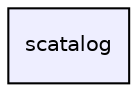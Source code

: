 digraph G {
  compound=true
  node [ fontsize="10", fontname="Helvetica"];
  edge [ labelfontsize="10", labelfontname="Helvetica"];
  dir_8a82ec3120ec0f65bc708df15d76899f [shape=box, label="scatalog", style="filled", fillcolor="#eeeeff", pencolor="black", URL="dir_8a82ec3120ec0f65bc708df15d76899f.html"];
}
